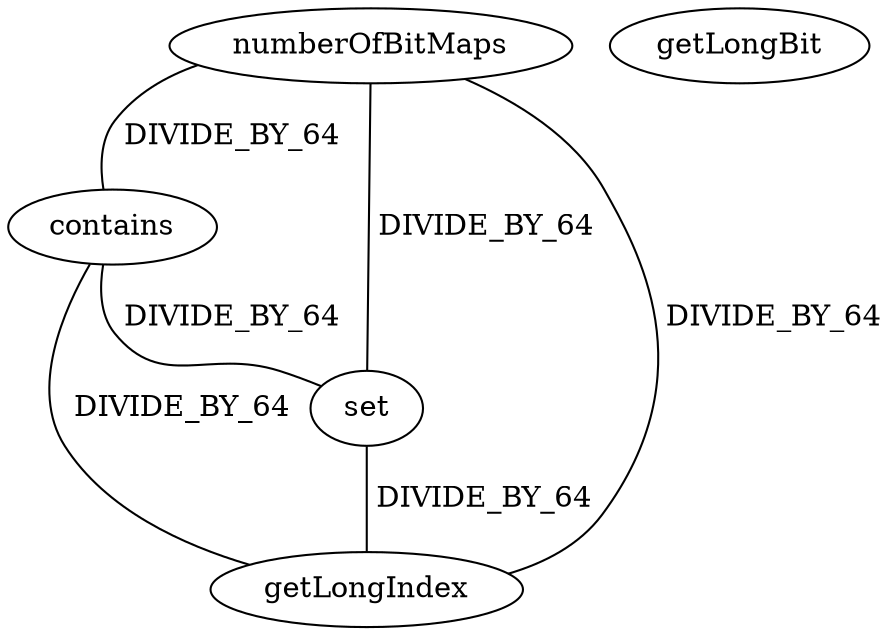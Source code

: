 digraph G {
numberOfBitMaps;
contains;
set;
getLongIndex;
getLongBit;
numberOfBitMaps -> contains [label=" DIVIDE_BY_64", dir=none];
numberOfBitMaps -> set [label=" DIVIDE_BY_64", dir=none];
numberOfBitMaps -> getLongIndex [label=" DIVIDE_BY_64", dir=none];
contains -> set [label=" DIVIDE_BY_64", dir=none];
contains -> getLongIndex [label=" DIVIDE_BY_64", dir=none];
set -> getLongIndex [label=" DIVIDE_BY_64", dir=none];
}